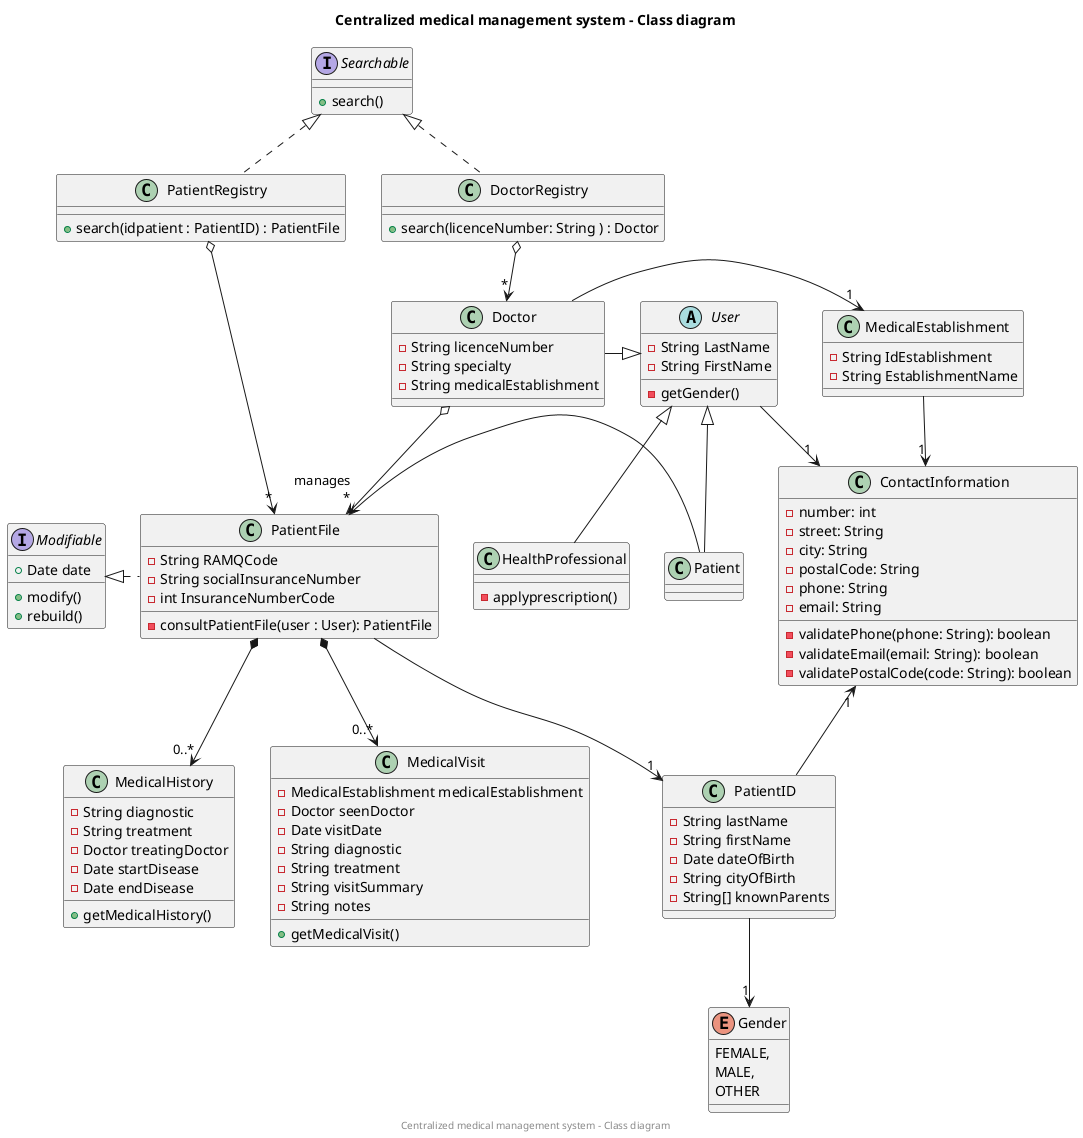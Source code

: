 @startuml
title Centralized medical management system - Class diagram
center footer Centralized medical management system - Class diagram

' TODO : Methods for each class.
' TODO : Add responsibilities? interfaces?
' TODO : clean up

class PatientRegistry {
+ search(idpatient : PatientID) : PatientFile
}
PatientRegistry o-> "*" PatientFile

interface Searchable {
+ search()
}
Searchable <|.. DoctorRegistry
Searchable <|.. PatientRegistry

class DoctorRegistry {
+ search(licenceNumber: String ) : Doctor
}
DoctorRegistry o--> "*" Doctor

class PatientFile{
     -String RAMQCode
     -String socialInsuranceNumber
     -int InsuranceNumberCode
'    -PatientID patientID
'    -MedicalVisits[] medicalVisits
'    -MedicalHistory[] medicalHistory

    'PRIVATE METHODS
    - consultPatientFile(user : User): PatientFile
}

abstract class User{
- String LastName
- String FirstName
{method} - getGender()
}




class Patient{
{method}
}
PatientFile <- Patient

User <|-- Patient
User -->"1" ContactInformation


class HealthProfessional{
{method} - applyprescription()
}

User <|-- HealthProfessional

class MedicalEstablishment{

- String IdEstablishment
- String EstablishmentName

}
MedicalEstablishment ->"1" ContactInformation
Doctor ->"1" MedicalEstablishment

class MedicalHistory{
    -String diagnostic
    -String treatment
    -Doctor treatingDoctor
    -Date startDisease
    -Date endDisease
'   -DatePair datePair
{method} + getMedicalHistory()
}

class MedicalVisit{
    -MedicalEstablishment medicalEstablishment
    -Doctor seenDoctor
    -Date visitDate
    -String diagnostic
    -String treatment
    -String visitSummary
    -String notes
{method} +getMedicalVisit()
}

class Doctor{
    -String licenceNumber
    -String specialty
    -String medicalEstablishment
{method}

}

class PatientID {
    -String lastName
    -String firstName
    -Date dateOfBirth
    -String cityOfBirth
    -String[] knownParents
}

class ContactInformation {
    - number: int
    - street: String
    - city: String
    - postalCode: String
    - phone: String
    - email: String
'    + modifyContactInfo()
    - validatePhone(phone: String): boolean
    - validateEmail(email: String): boolean
    - validatePostalCode(code: String): boolean
}

'class Interface{
'}



interface Modifiable {
+ Date date
{method}+modify()
+rebuild()

}
Modifiable  <|. PatientFile

enum Gender{
    FEMALE,
    MALE,
    OTHER
}

'Interface -- Doctor
'Interface -- PatientFile

Doctor o--> "manages\r*" PatientFile
Doctor -|> User

PatientFile --> "1" PatientID
PatientFile *--> "0..*" MedicalHistory
PatientFile *--> "0..*" MedicalVisit



PatientID --> "1" Gender

ContactInformation "1" <- PatientID



@enduml
